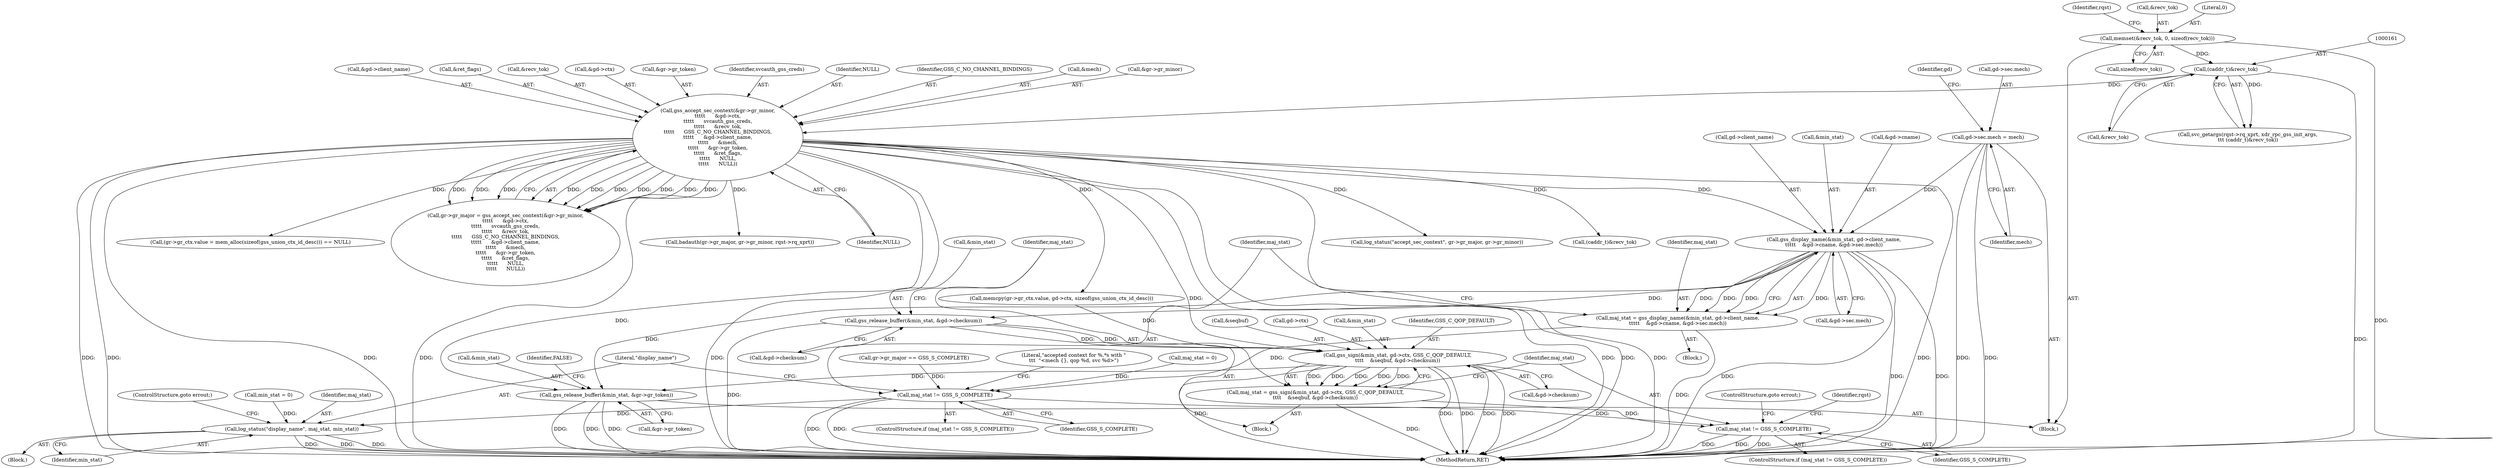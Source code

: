 digraph "0_krb5_5bb8a6b9c9eb8dd22bc9526751610aaa255ead9c_0@pointer" {
"1000341" [label="(Call,gss_display_name(&min_stat, gd->client_name,\n\t\t\t\t\t    &gd->cname, &gd->sec.mech))"];
"1000170" [label="(Call,gss_accept_sec_context(&gr->gr_minor,\n\t\t\t\t\t      &gd->ctx,\n\t\t\t\t\t      svcauth_gss_creds,\n\t\t\t\t\t      &recv_tok,\n\t\t\t\t\t      GSS_C_NO_CHANNEL_BINDINGS,\n\t\t\t\t\t      &gd->client_name,\n\t\t\t\t\t      &mech,\n\t\t\t\t\t      &gr->gr_token,\n\t\t\t\t\t      &ret_flags,\n\t\t\t\t\t      NULL,\n\t\t\t\t\t      NULL))"];
"1000160" [label="(Call,(caddr_t)&recv_tok)"];
"1000147" [label="(Call,memset(&recv_tok, 0, sizeof(recv_tok)))"];
"1000289" [label="(Call,gd->sec.mech = mech)"];
"1000339" [label="(Call,maj_stat = gss_display_name(&min_stat, gd->client_name,\n\t\t\t\t\t    &gd->cname, &gd->sec.mech))"];
"1000358" [label="(Call,maj_stat != GSS_S_COMPLETE)"];
"1000362" [label="(Call,log_status(\"display_name\", maj_stat, min_stat))"];
"1000432" [label="(Call,maj_stat != GSS_S_COMPLETE)"];
"1000409" [label="(Call,gss_release_buffer(&min_stat, &gd->checksum))"];
"1000418" [label="(Call,gss_sign(&min_stat, gd->ctx, GSS_C_QOP_DEFAULT,\n\t\t\t\t    &seqbuf, &gd->checksum))"];
"1000416" [label="(Call,maj_stat = gss_sign(&min_stat, gd->ctx, GSS_C_QOP_DEFAULT,\n\t\t\t\t    &seqbuf, &gd->checksum))"];
"1000475" [label="(Call,gss_release_buffer(&min_stat, &gr->gr_token))"];
"1000341" [label="(Call,gss_display_name(&min_stat, gd->client_name,\n\t\t\t\t\t    &gd->cname, &gd->sec.mech))"];
"1000147" [label="(Call,memset(&recv_tok, 0, sizeof(recv_tok)))"];
"1000183" [label="(Call,&gd->client_name)"];
"1000155" [label="(Call,svc_getargs(rqst->rq_xprt, xdr_rpc_gss_init_args,\n\t\t\t (caddr_t)&recv_tok))"];
"1000421" [label="(Call,gd->ctx)"];
"1000339" [label="(Call,maj_stat = gss_display_name(&min_stat, gd->client_name,\n\t\t\t\t\t    &gd->cname, &gd->sec.mech))"];
"1000483" [label="(Identifier,FALSE)"];
"1000193" [label="(Call,&ret_flags)"];
"1000368" [label="(Literal,\"accepted context for %.*s with \"\n\t\t\t  \"<mech {}, qop %d, svc %d>\")"];
"1000418" [label="(Call,gss_sign(&min_stat, gd->ctx, GSS_C_QOP_DEFAULT,\n\t\t\t\t    &seqbuf, &gd->checksum))"];
"1000412" [label="(Call,&gd->checksum)"];
"1000344" [label="(Call,gd->client_name)"];
"1000342" [label="(Call,&min_stat)"];
"1000327" [label="(Call,gr->gr_major == GSS_S_COMPLETE)"];
"1000475" [label="(Call,gss_release_buffer(&min_stat, &gr->gr_token))"];
"1000351" [label="(Call,&gd->sec.mech)"];
"1000332" [label="(Block,)"];
"1000419" [label="(Call,&min_stat)"];
"1000206" [label="(Call,log_status(\"accept_sec_context\", gr->gr_major, gr->gr_minor))"];
"1000358" [label="(Call,maj_stat != GSS_S_COMPLETE)"];
"1000361" [label="(Block,)"];
"1000202" [label="(Call,(caddr_t)&recv_tok)"];
"1000157" [label="(Identifier,rqst)"];
"1000108" [label="(Block,)"];
"1000424" [label="(Identifier,GSS_C_QOP_DEFAULT)"];
"1000427" [label="(Call,&gd->checksum)"];
"1000180" [label="(Call,&recv_tok)"];
"1000151" [label="(Call,sizeof(recv_tok))"];
"1000484" [label="(MethodReturn,RET)"];
"1000175" [label="(Call,&gd->ctx)"];
"1000148" [label="(Call,&recv_tok)"];
"1000359" [label="(Identifier,maj_stat)"];
"1000362" [label="(Call,log_status(\"display_name\", maj_stat, min_stat))"];
"1000162" [label="(Call,&recv_tok)"];
"1000347" [label="(Call,&gd->cname)"];
"1000409" [label="(Call,gss_release_buffer(&min_stat, &gd->checksum))"];
"1000260" [label="(Call,memcpy(gr->gr_ctx.value, gd->ctx, sizeof(gss_union_ctx_id_desc)))"];
"1000244" [label="(Call,(gr->gr_ctx.value = mem_alloc(sizeof(gss_union_ctx_id_desc))) == NULL)"];
"1000441" [label="(Identifier,rqst)"];
"1000416" [label="(Call,maj_stat = gss_sign(&min_stat, gd->ctx, GSS_C_QOP_DEFAULT,\n\t\t\t\t    &seqbuf, &gd->checksum))"];
"1000417" [label="(Identifier,maj_stat)"];
"1000340" [label="(Identifier,maj_stat)"];
"1000410" [label="(Call,&min_stat)"];
"1000478" [label="(Call,&gr->gr_token)"];
"1000189" [label="(Call,&gr->gr_token)"];
"1000360" [label="(Identifier,GSS_S_COMPLETE)"];
"1000166" [label="(Call,gr->gr_major = gss_accept_sec_context(&gr->gr_minor,\n\t\t\t\t\t      &gd->ctx,\n\t\t\t\t\t      svcauth_gss_creds,\n\t\t\t\t\t      &recv_tok,\n\t\t\t\t\t      GSS_C_NO_CHANNEL_BINDINGS,\n\t\t\t\t\t      &gd->client_name,\n\t\t\t\t\t      &mech,\n\t\t\t\t\t      &gr->gr_token,\n\t\t\t\t\t      &ret_flags,\n\t\t\t\t\t      NULL,\n\t\t\t\t\t      NULL))"];
"1000160" [label="(Call,(caddr_t)&recv_tok)"];
"1000363" [label="(Literal,\"display_name\")"];
"1000338" [label="(Block,)"];
"1000366" [label="(ControlStructure,goto errout;)"];
"1000150" [label="(Literal,0)"];
"1000179" [label="(Identifier,svcauth_gss_creds)"];
"1000227" [label="(Call,badauth(gr->gr_major, gr->gr_minor, rqst->rq_xprt))"];
"1000357" [label="(ControlStructure,if (maj_stat != GSS_S_COMPLETE))"];
"1000476" [label="(Call,&min_stat)"];
"1000170" [label="(Call,gss_accept_sec_context(&gr->gr_minor,\n\t\t\t\t\t      &gd->ctx,\n\t\t\t\t\t      svcauth_gss_creds,\n\t\t\t\t\t      &recv_tok,\n\t\t\t\t\t      GSS_C_NO_CHANNEL_BINDINGS,\n\t\t\t\t\t      &gd->client_name,\n\t\t\t\t\t      &mech,\n\t\t\t\t\t      &gr->gr_token,\n\t\t\t\t\t      &ret_flags,\n\t\t\t\t\t      NULL,\n\t\t\t\t\t      NULL))"];
"1000195" [label="(Identifier,NULL)"];
"1000119" [label="(Call,min_stat = 0)"];
"1000364" [label="(Identifier,maj_stat)"];
"1000434" [label="(Identifier,GSS_S_COMPLETE)"];
"1000433" [label="(Identifier,maj_stat)"];
"1000115" [label="(Call,maj_stat = 0)"];
"1000431" [label="(ControlStructure,if (maj_stat != GSS_S_COMPLETE))"];
"1000182" [label="(Identifier,GSS_C_NO_CHANNEL_BINDINGS)"];
"1000289" [label="(Call,gd->sec.mech = mech)"];
"1000425" [label="(Call,&seqbuf)"];
"1000299" [label="(Identifier,gd)"];
"1000432" [label="(Call,maj_stat != GSS_S_COMPLETE)"];
"1000187" [label="(Call,&mech)"];
"1000171" [label="(Call,&gr->gr_minor)"];
"1000295" [label="(Identifier,mech)"];
"1000436" [label="(ControlStructure,goto errout;)"];
"1000290" [label="(Call,gd->sec.mech)"];
"1000365" [label="(Identifier,min_stat)"];
"1000196" [label="(Identifier,NULL)"];
"1000341" -> "1000339"  [label="AST: "];
"1000341" -> "1000351"  [label="CFG: "];
"1000342" -> "1000341"  [label="AST: "];
"1000344" -> "1000341"  [label="AST: "];
"1000347" -> "1000341"  [label="AST: "];
"1000351" -> "1000341"  [label="AST: "];
"1000339" -> "1000341"  [label="CFG: "];
"1000341" -> "1000484"  [label="DDG: "];
"1000341" -> "1000484"  [label="DDG: "];
"1000341" -> "1000484"  [label="DDG: "];
"1000341" -> "1000339"  [label="DDG: "];
"1000341" -> "1000339"  [label="DDG: "];
"1000341" -> "1000339"  [label="DDG: "];
"1000341" -> "1000339"  [label="DDG: "];
"1000170" -> "1000341"  [label="DDG: "];
"1000289" -> "1000341"  [label="DDG: "];
"1000341" -> "1000409"  [label="DDG: "];
"1000341" -> "1000475"  [label="DDG: "];
"1000170" -> "1000166"  [label="AST: "];
"1000170" -> "1000196"  [label="CFG: "];
"1000171" -> "1000170"  [label="AST: "];
"1000175" -> "1000170"  [label="AST: "];
"1000179" -> "1000170"  [label="AST: "];
"1000180" -> "1000170"  [label="AST: "];
"1000182" -> "1000170"  [label="AST: "];
"1000183" -> "1000170"  [label="AST: "];
"1000187" -> "1000170"  [label="AST: "];
"1000189" -> "1000170"  [label="AST: "];
"1000193" -> "1000170"  [label="AST: "];
"1000195" -> "1000170"  [label="AST: "];
"1000196" -> "1000170"  [label="AST: "];
"1000166" -> "1000170"  [label="CFG: "];
"1000170" -> "1000484"  [label="DDG: "];
"1000170" -> "1000484"  [label="DDG: "];
"1000170" -> "1000484"  [label="DDG: "];
"1000170" -> "1000484"  [label="DDG: "];
"1000170" -> "1000484"  [label="DDG: "];
"1000170" -> "1000484"  [label="DDG: "];
"1000170" -> "1000484"  [label="DDG: "];
"1000170" -> "1000484"  [label="DDG: "];
"1000170" -> "1000484"  [label="DDG: "];
"1000170" -> "1000166"  [label="DDG: "];
"1000170" -> "1000166"  [label="DDG: "];
"1000170" -> "1000166"  [label="DDG: "];
"1000170" -> "1000166"  [label="DDG: "];
"1000170" -> "1000166"  [label="DDG: "];
"1000170" -> "1000166"  [label="DDG: "];
"1000170" -> "1000166"  [label="DDG: "];
"1000170" -> "1000166"  [label="DDG: "];
"1000170" -> "1000166"  [label="DDG: "];
"1000170" -> "1000166"  [label="DDG: "];
"1000160" -> "1000170"  [label="DDG: "];
"1000170" -> "1000202"  [label="DDG: "];
"1000170" -> "1000206"  [label="DDG: "];
"1000170" -> "1000227"  [label="DDG: "];
"1000170" -> "1000244"  [label="DDG: "];
"1000170" -> "1000260"  [label="DDG: "];
"1000170" -> "1000418"  [label="DDG: "];
"1000170" -> "1000475"  [label="DDG: "];
"1000160" -> "1000155"  [label="AST: "];
"1000160" -> "1000162"  [label="CFG: "];
"1000161" -> "1000160"  [label="AST: "];
"1000162" -> "1000160"  [label="AST: "];
"1000155" -> "1000160"  [label="CFG: "];
"1000160" -> "1000484"  [label="DDG: "];
"1000160" -> "1000155"  [label="DDG: "];
"1000147" -> "1000160"  [label="DDG: "];
"1000147" -> "1000108"  [label="AST: "];
"1000147" -> "1000151"  [label="CFG: "];
"1000148" -> "1000147"  [label="AST: "];
"1000150" -> "1000147"  [label="AST: "];
"1000151" -> "1000147"  [label="AST: "];
"1000157" -> "1000147"  [label="CFG: "];
"1000147" -> "1000484"  [label="DDG: "];
"1000289" -> "1000108"  [label="AST: "];
"1000289" -> "1000295"  [label="CFG: "];
"1000290" -> "1000289"  [label="AST: "];
"1000295" -> "1000289"  [label="AST: "];
"1000299" -> "1000289"  [label="CFG: "];
"1000289" -> "1000484"  [label="DDG: "];
"1000289" -> "1000484"  [label="DDG: "];
"1000339" -> "1000338"  [label="AST: "];
"1000340" -> "1000339"  [label="AST: "];
"1000359" -> "1000339"  [label="CFG: "];
"1000339" -> "1000484"  [label="DDG: "];
"1000339" -> "1000358"  [label="DDG: "];
"1000358" -> "1000357"  [label="AST: "];
"1000358" -> "1000360"  [label="CFG: "];
"1000359" -> "1000358"  [label="AST: "];
"1000360" -> "1000358"  [label="AST: "];
"1000363" -> "1000358"  [label="CFG: "];
"1000368" -> "1000358"  [label="CFG: "];
"1000358" -> "1000484"  [label="DDG: "];
"1000358" -> "1000484"  [label="DDG: "];
"1000115" -> "1000358"  [label="DDG: "];
"1000327" -> "1000358"  [label="DDG: "];
"1000358" -> "1000362"  [label="DDG: "];
"1000358" -> "1000432"  [label="DDG: "];
"1000362" -> "1000361"  [label="AST: "];
"1000362" -> "1000365"  [label="CFG: "];
"1000363" -> "1000362"  [label="AST: "];
"1000364" -> "1000362"  [label="AST: "];
"1000365" -> "1000362"  [label="AST: "];
"1000366" -> "1000362"  [label="CFG: "];
"1000362" -> "1000484"  [label="DDG: "];
"1000362" -> "1000484"  [label="DDG: "];
"1000362" -> "1000484"  [label="DDG: "];
"1000119" -> "1000362"  [label="DDG: "];
"1000432" -> "1000431"  [label="AST: "];
"1000432" -> "1000434"  [label="CFG: "];
"1000433" -> "1000432"  [label="AST: "];
"1000434" -> "1000432"  [label="AST: "];
"1000436" -> "1000432"  [label="CFG: "];
"1000441" -> "1000432"  [label="CFG: "];
"1000432" -> "1000484"  [label="DDG: "];
"1000432" -> "1000484"  [label="DDG: "];
"1000432" -> "1000484"  [label="DDG: "];
"1000416" -> "1000432"  [label="DDG: "];
"1000409" -> "1000332"  [label="AST: "];
"1000409" -> "1000412"  [label="CFG: "];
"1000410" -> "1000409"  [label="AST: "];
"1000412" -> "1000409"  [label="AST: "];
"1000417" -> "1000409"  [label="CFG: "];
"1000409" -> "1000484"  [label="DDG: "];
"1000409" -> "1000418"  [label="DDG: "];
"1000409" -> "1000418"  [label="DDG: "];
"1000418" -> "1000416"  [label="AST: "];
"1000418" -> "1000427"  [label="CFG: "];
"1000419" -> "1000418"  [label="AST: "];
"1000421" -> "1000418"  [label="AST: "];
"1000424" -> "1000418"  [label="AST: "];
"1000425" -> "1000418"  [label="AST: "];
"1000427" -> "1000418"  [label="AST: "];
"1000416" -> "1000418"  [label="CFG: "];
"1000418" -> "1000484"  [label="DDG: "];
"1000418" -> "1000484"  [label="DDG: "];
"1000418" -> "1000484"  [label="DDG: "];
"1000418" -> "1000484"  [label="DDG: "];
"1000418" -> "1000484"  [label="DDG: "];
"1000418" -> "1000416"  [label="DDG: "];
"1000418" -> "1000416"  [label="DDG: "];
"1000418" -> "1000416"  [label="DDG: "];
"1000418" -> "1000416"  [label="DDG: "];
"1000418" -> "1000416"  [label="DDG: "];
"1000260" -> "1000418"  [label="DDG: "];
"1000418" -> "1000475"  [label="DDG: "];
"1000416" -> "1000332"  [label="AST: "];
"1000417" -> "1000416"  [label="AST: "];
"1000433" -> "1000416"  [label="CFG: "];
"1000416" -> "1000484"  [label="DDG: "];
"1000475" -> "1000108"  [label="AST: "];
"1000475" -> "1000478"  [label="CFG: "];
"1000476" -> "1000475"  [label="AST: "];
"1000478" -> "1000475"  [label="AST: "];
"1000483" -> "1000475"  [label="CFG: "];
"1000475" -> "1000484"  [label="DDG: "];
"1000475" -> "1000484"  [label="DDG: "];
"1000475" -> "1000484"  [label="DDG: "];
}
